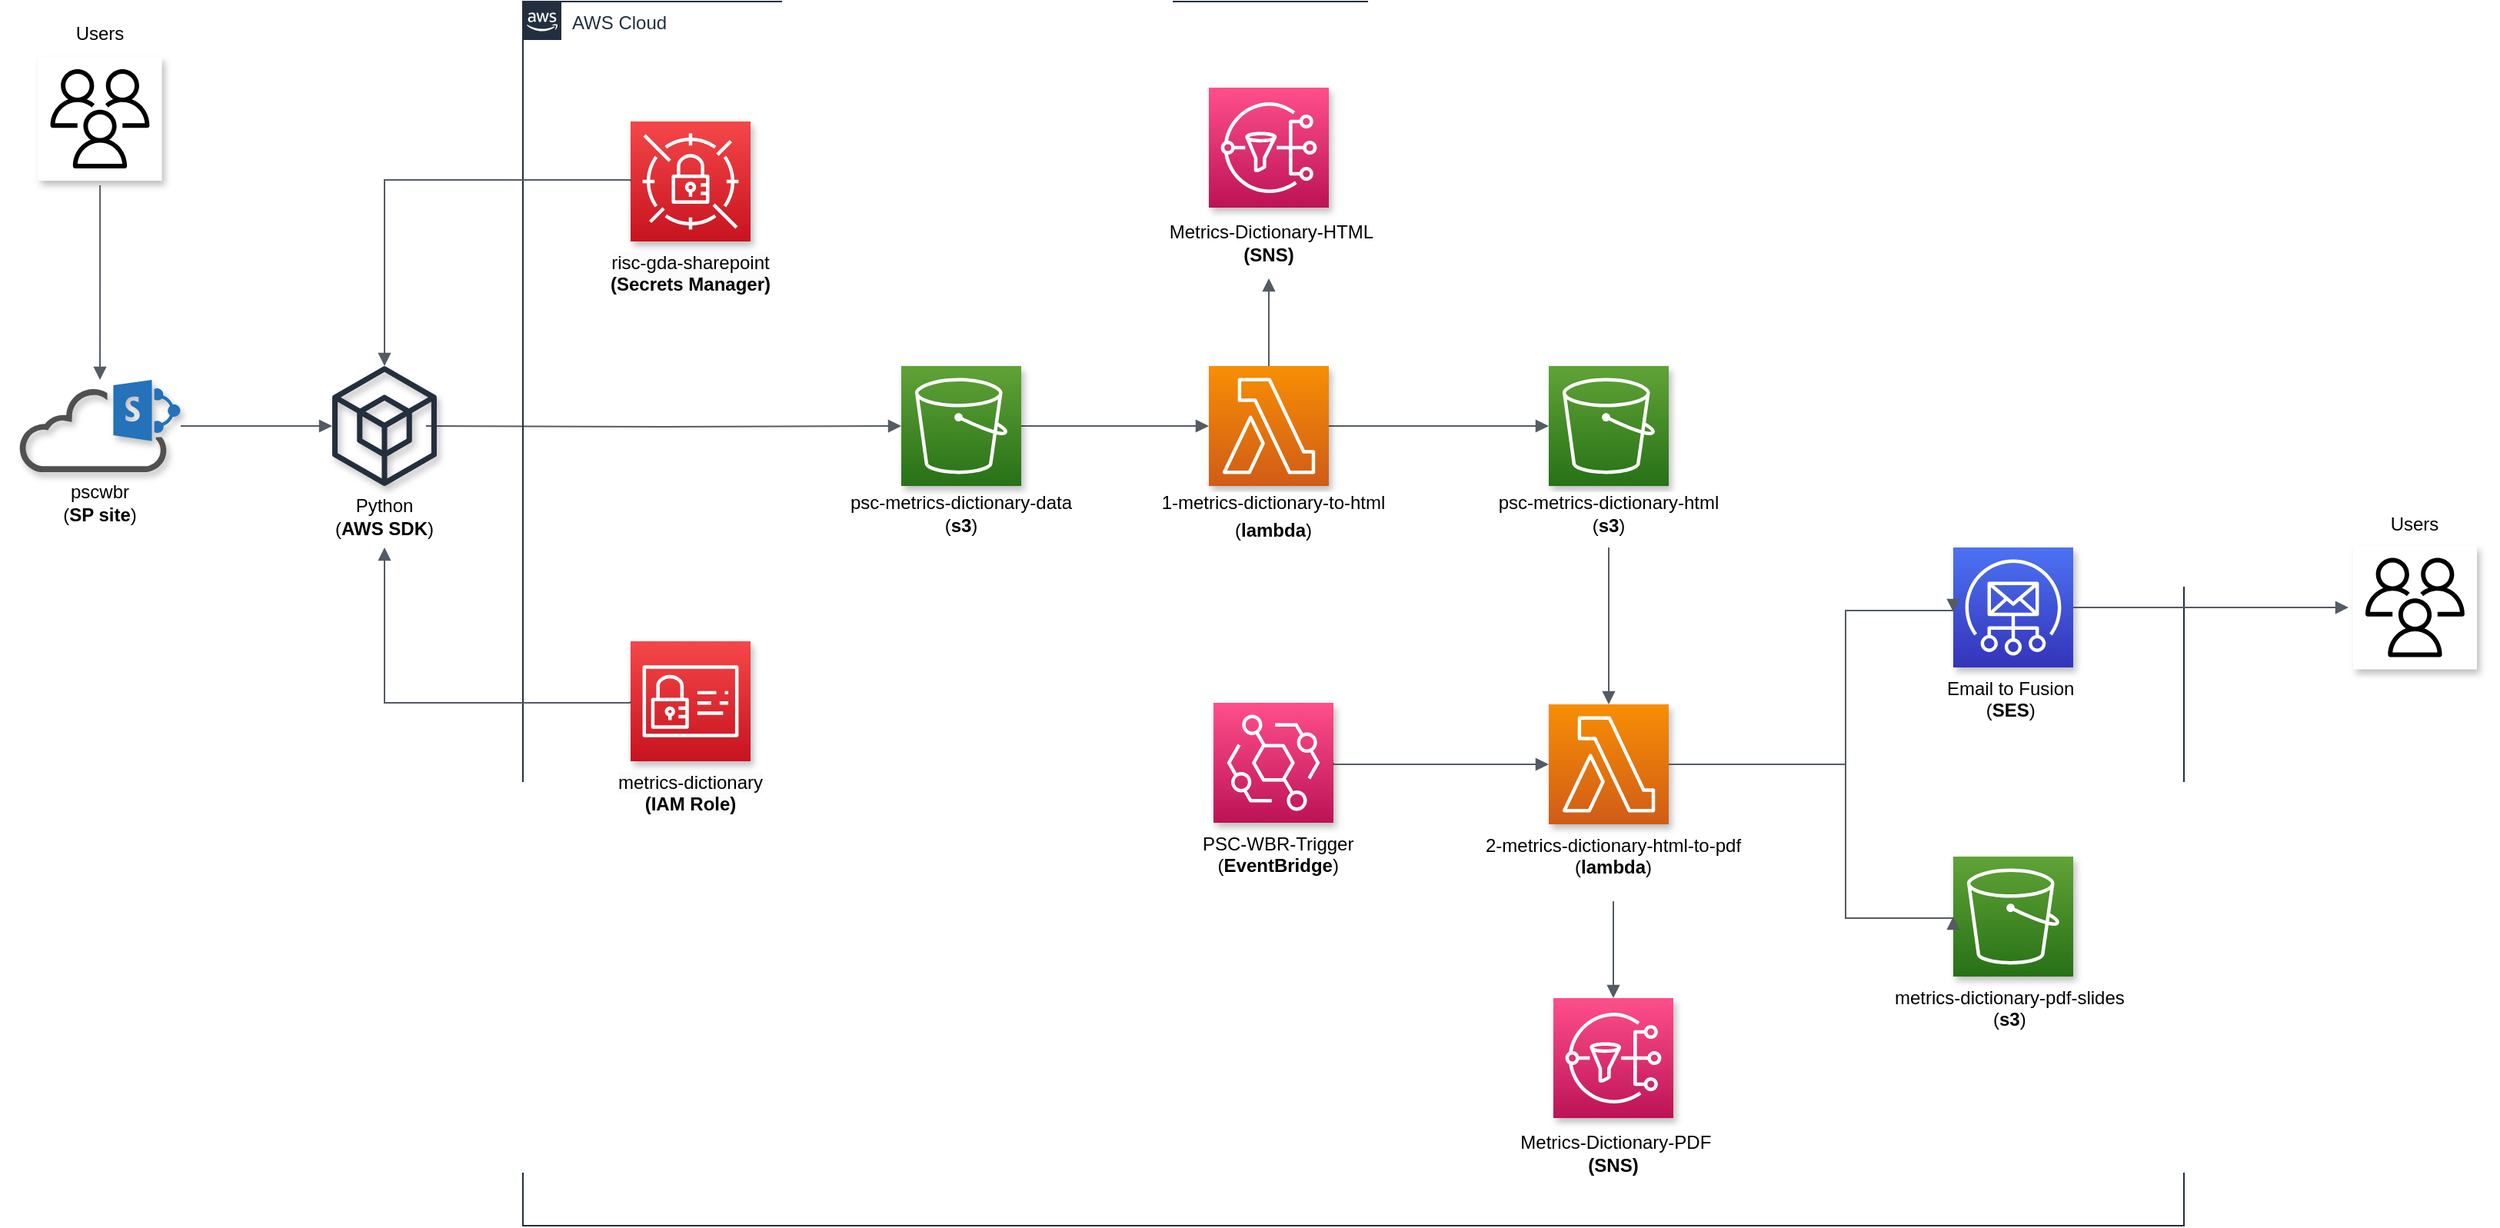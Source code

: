 <mxfile version="21.5.0" type="github">
  <diagram name="Page-1" id="EUDKRMNWUSvDidSoHSQY">
    <mxGraphModel dx="2388" dy="1106" grid="1" gridSize="10" guides="1" tooltips="1" connect="1" arrows="1" fold="1" page="1" pageScale="1" pageWidth="827" pageHeight="1169" math="0" shadow="0">
      <root>
        <mxCell id="0" />
        <mxCell id="1" parent="0" />
        <mxCell id="W2C_w1azEI2Y5IgaoJKl-1" value="" style="sketch=0;pointerEvents=1;shadow=1;dashed=0;html=1;strokeColor=none;fillColor=#505050;labelPosition=center;verticalLabelPosition=bottom;outlineConnect=0;verticalAlign=top;align=center;shape=mxgraph.office.clouds.cloud_sharepoint;" vertex="1" parent="1">
          <mxGeometry x="42.5" y="450" width="105" height="60" as="geometry" />
        </mxCell>
        <mxCell id="W2C_w1azEI2Y5IgaoJKl-2" value="" style="outlineConnect=0;verticalLabelPosition=bottom;verticalAlign=top;align=center;html=1;fontSize=12;fontStyle=0;aspect=fixed;shape=mxgraph.aws4.resourceIcon;resIcon=mxgraph.aws4.users;strokeWidth=16;perimeterSpacing=3;shadow=1;" vertex="1" parent="1">
          <mxGeometry x="54.75" y="240" width="80.5" height="80.5" as="geometry" />
        </mxCell>
        <mxCell id="W2C_w1azEI2Y5IgaoJKl-12" value="" style="edgeStyle=orthogonalEdgeStyle;html=1;endArrow=block;elbow=vertical;startArrow=none;endFill=1;strokeColor=#545B64;rounded=0;" edge="1" parent="1" source="W2C_w1azEI2Y5IgaoJKl-2" target="W2C_w1azEI2Y5IgaoJKl-1">
          <mxGeometry width="100" relative="1" as="geometry">
            <mxPoint x="353.5" y="190" as="sourcePoint" />
            <mxPoint x="357.5" y="240" as="targetPoint" />
          </mxGeometry>
        </mxCell>
        <mxCell id="W2C_w1azEI2Y5IgaoJKl-15" value="" style="edgeStyle=orthogonalEdgeStyle;html=1;endArrow=block;elbow=vertical;startArrow=none;endFill=1;strokeColor=#545B64;rounded=0;exitX=1;exitY=0.5;exitDx=0;exitDy=0;exitPerimeter=0;entryX=0;entryY=0.5;entryDx=0;entryDy=0;entryPerimeter=0;" edge="1" parent="1" source="W2C_w1azEI2Y5IgaoJKl-30" target="W2C_w1azEI2Y5IgaoJKl-8">
          <mxGeometry width="100" relative="1" as="geometry">
            <mxPoint x="895" y="476" as="sourcePoint" />
            <mxPoint x="1048" y="480.5" as="targetPoint" />
          </mxGeometry>
        </mxCell>
        <mxCell id="W2C_w1azEI2Y5IgaoJKl-26" value="Users" style="text;html=1;strokeColor=none;fillColor=none;align=center;verticalAlign=middle;whiteSpace=wrap;rounded=0;" vertex="1" parent="1">
          <mxGeometry x="65" y="210" width="60" height="30" as="geometry" />
        </mxCell>
        <mxCell id="W2C_w1azEI2Y5IgaoJKl-27" value="pscwbr&lt;br&gt;(&lt;b&gt;SP site&lt;/b&gt;)" style="text;html=1;strokeColor=none;fillColor=none;align=center;verticalAlign=middle;whiteSpace=wrap;rounded=0;" vertex="1" parent="1">
          <mxGeometry x="30" y="510" width="130" height="40" as="geometry" />
        </mxCell>
        <mxCell id="W2C_w1azEI2Y5IgaoJKl-29" value="" style="edgeStyle=orthogonalEdgeStyle;html=1;endArrow=block;elbow=vertical;startArrow=none;endFill=1;strokeColor=#545B64;rounded=0;entryX=0.5;entryY=1;entryDx=0;entryDy=0;" edge="1" parent="1" source="W2C_w1azEI2Y5IgaoJKl-30" target="W2C_w1azEI2Y5IgaoJKl-71">
          <mxGeometry width="100" relative="1" as="geometry">
            <mxPoint x="846" y="450" as="sourcePoint" />
            <mxPoint x="746" y="450" as="targetPoint" />
          </mxGeometry>
        </mxCell>
        <mxCell id="W2C_w1azEI2Y5IgaoJKl-30" value="" style="sketch=0;points=[[0,0,0],[0.25,0,0],[0.5,0,0],[0.75,0,0],[1,0,0],[0,1,0],[0.25,1,0],[0.5,1,0],[0.75,1,0],[1,1,0],[0,0.25,0],[0,0.5,0],[0,0.75,0],[1,0.25,0],[1,0.5,0],[1,0.75,0]];outlineConnect=0;fontColor=#232F3E;gradientColor=#F78E04;gradientDirection=north;fillColor=#D05C17;strokeColor=#ffffff;dashed=0;verticalLabelPosition=bottom;verticalAlign=top;align=center;html=1;fontSize=12;fontStyle=0;aspect=fixed;shape=mxgraph.aws4.resourceIcon;resIcon=mxgraph.aws4.lambda;shadow=1;" vertex="1" parent="1">
          <mxGeometry x="816" y="441" width="78" height="78" as="geometry" />
        </mxCell>
        <mxCell id="W2C_w1azEI2Y5IgaoJKl-35" value="" style="edgeStyle=orthogonalEdgeStyle;html=1;endArrow=block;elbow=vertical;startArrow=none;endFill=1;strokeColor=#545B64;rounded=0;entryX=0;entryY=0.5;entryDx=0;entryDy=0;entryPerimeter=0;" edge="1" parent="1" target="W2C_w1azEI2Y5IgaoJKl-34">
          <mxGeometry width="100" relative="1" as="geometry">
            <mxPoint x="306.864" y="480" as="sourcePoint" />
            <mxPoint x="420" y="480.5" as="targetPoint" />
          </mxGeometry>
        </mxCell>
        <mxCell id="W2C_w1azEI2Y5IgaoJKl-37" value="" style="edgeStyle=orthogonalEdgeStyle;html=1;endArrow=block;elbow=vertical;startArrow=none;endFill=1;strokeColor=#545B64;rounded=0;entryX=0;entryY=0.5;entryDx=0;entryDy=0;entryPerimeter=0;exitX=1;exitY=0.5;exitDx=0;exitDy=0;exitPerimeter=0;" edge="1" parent="1" source="W2C_w1azEI2Y5IgaoJKl-34" target="W2C_w1azEI2Y5IgaoJKl-30">
          <mxGeometry width="100" relative="1" as="geometry">
            <mxPoint x="646" y="479" as="sourcePoint" />
            <mxPoint x="801" y="478.5" as="targetPoint" />
          </mxGeometry>
        </mxCell>
        <mxCell id="W2C_w1azEI2Y5IgaoJKl-38" value="AWS Cloud" style="points=[[0,0],[0.25,0],[0.5,0],[0.75,0],[1,0],[1,0.25],[1,0.5],[1,0.75],[1,1],[0.75,1],[0.5,1],[0.25,1],[0,1],[0,0.75],[0,0.5],[0,0.25]];outlineConnect=0;gradientColor=none;html=1;whiteSpace=wrap;fontSize=12;fontStyle=0;container=1;pointerEvents=0;collapsible=0;recursiveResize=0;shape=mxgraph.aws4.group;grIcon=mxgraph.aws4.group_aws_cloud_alt;strokeColor=#232F3E;fillColor=none;verticalAlign=top;align=left;spacingLeft=30;fontColor=#232F3E;dashed=0;" vertex="1" parent="1">
          <mxGeometry x="370" y="204" width="1080" height="796" as="geometry" />
        </mxCell>
        <mxCell id="W2C_w1azEI2Y5IgaoJKl-34" value="" style="sketch=0;points=[[0,0,0],[0.25,0,0],[0.5,0,0],[0.75,0,0],[1,0,0],[0,1,0],[0.25,1,0],[0.5,1,0],[0.75,1,0],[1,1,0],[0,0.25,0],[0,0.5,0],[0,0.75,0],[1,0.25,0],[1,0.5,0],[1,0.75,0]];outlineConnect=0;fontColor=#232F3E;gradientColor=#60A337;gradientDirection=north;fillColor=#277116;strokeColor=#ffffff;dashed=0;verticalLabelPosition=bottom;verticalAlign=top;align=center;html=1;fontSize=12;fontStyle=0;aspect=fixed;shape=mxgraph.aws4.resourceIcon;resIcon=mxgraph.aws4.s3;shadow=1;" vertex="1" parent="W2C_w1azEI2Y5IgaoJKl-38">
          <mxGeometry x="246" y="237" width="78" height="78" as="geometry" />
        </mxCell>
        <mxCell id="W2C_w1azEI2Y5IgaoJKl-8" value="" style="sketch=0;points=[[0,0,0],[0.25,0,0],[0.5,0,0],[0.75,0,0],[1,0,0],[0,1,0],[0.25,1,0],[0.5,1,0],[0.75,1,0],[1,1,0],[0,0.25,0],[0,0.5,0],[0,0.75,0],[1,0.25,0],[1,0.5,0],[1,0.75,0]];outlineConnect=0;fontColor=#232F3E;gradientColor=#60A337;gradientDirection=north;fillColor=#277116;strokeColor=#ffffff;dashed=0;verticalLabelPosition=bottom;verticalAlign=top;align=center;html=1;fontSize=12;fontStyle=0;aspect=fixed;shape=mxgraph.aws4.resourceIcon;resIcon=mxgraph.aws4.s3;shadow=1;" vertex="1" parent="W2C_w1azEI2Y5IgaoJKl-38">
          <mxGeometry x="667" y="237" width="78" height="78" as="geometry" />
        </mxCell>
        <mxCell id="W2C_w1azEI2Y5IgaoJKl-53" value="psc-metrics-dictionary-data&lt;br&gt;(&lt;b&gt;s3&lt;/b&gt;)" style="text;html=1;strokeColor=none;fillColor=none;align=center;verticalAlign=middle;whiteSpace=wrap;rounded=0;" vertex="1" parent="W2C_w1azEI2Y5IgaoJKl-38">
          <mxGeometry x="203" y="315" width="164" height="35" as="geometry" />
        </mxCell>
        <mxCell id="W2C_w1azEI2Y5IgaoJKl-54" value="&lt;font style=&quot;--tw-border-spacing-x: 0; --tw-border-spacing-y: 0; --tw-translate-x: 0; --tw-translate-y: 0; --tw-rotate: 0; --tw-skew-x: 0; --tw-skew-y: 0; --tw-scale-x: 1; --tw-scale-y: 1; --tw-pan-x: ; --tw-pan-y: ; --tw-pinch-zoom: ; --tw-scroll-snap-strictness: proximity; --tw-ordinal: ; --tw-slashed-zero: ; --tw-numeric-figure: ; --tw-numeric-spacing: ; --tw-numeric-fraction: ; --tw-ring-inset: ; --tw-ring-offset-width: 0px; --tw-ring-offset-color: #fff; --tw-ring-color: rgb(59 130 246 / 0.5); --tw-ring-offset-shadow: 0 0 #0000; --tw-ring-shadow: 0 0 #0000; --tw-shadow: 0 0 #0000; --tw-shadow-colored: 0 0 #0000; --tw-blur: ; --tw-brightness: ; --tw-contrast: ; --tw-grayscale: ; --tw-hue-rotate: ; --tw-invert: ; --tw-saturate: ; --tw-sepia: ; --tw-drop-shadow: ; --tw-backdrop-blur: ; --tw-backdrop-brightness: ; --tw-backdrop-contrast: ; --tw-backdrop-grayscale: ; --tw-backdrop-hue-rotate: ; --tw-backdrop-invert: ; --tw-backdrop-opacity: ; --tw-backdrop-saturate: ; --tw-backdrop-sepia: ; background-color: rgb(255, 255, 255); text-decoration-line: none; text-align: left; font-size: 12px;&quot;&gt;psc-metrics-dictionary-html&lt;br&gt;&lt;/font&gt;(&lt;b&gt;s3&lt;/b&gt;)" style="text;html=1;strokeColor=none;fillColor=none;align=center;verticalAlign=middle;whiteSpace=wrap;rounded=0;" vertex="1" parent="W2C_w1azEI2Y5IgaoJKl-38">
          <mxGeometry x="624" y="310" width="164" height="45" as="geometry" />
        </mxCell>
        <mxCell id="W2C_w1azEI2Y5IgaoJKl-55" value="&lt;font style=&quot;font-size: 12px;&quot;&gt;&lt;font style=&quot;font-size: 12px;&quot;&gt;&lt;span style=&quot;--tw-border-spacing-x: 0; --tw-border-spacing-y: 0; --tw-translate-x: 0; --tw-translate-y: 0; --tw-rotate: 0; --tw-skew-x: 0; --tw-skew-y: 0; --tw-scale-x: 1; --tw-scale-y: 1; --tw-pan-x: ; --tw-pan-y: ; --tw-pinch-zoom: ; --tw-scroll-snap-strictness: proximity; --tw-ordinal: ; --tw-slashed-zero: ; --tw-numeric-figure: ; --tw-numeric-spacing: ; --tw-numeric-fraction: ; --tw-ring-inset: ; --tw-ring-offset-width: 0px; --tw-ring-offset-color: #fff; --tw-ring-color: rgb(59 130 246 / 0.5); --tw-ring-offset-shadow: 0 0 #0000; --tw-ring-shadow: 0 0 #0000; --tw-shadow: 0 0 #0000; --tw-shadow-colored: 0 0 #0000; --tw-blur: ; --tw-brightness: ; --tw-contrast: ; --tw-grayscale: ; --tw-hue-rotate: ; --tw-invert: ; --tw-saturate: ; --tw-sepia: ; --tw-drop-shadow: ; --tw-backdrop-blur: ; --tw-backdrop-brightness: ; --tw-backdrop-contrast: ; --tw-backdrop-grayscale: ; --tw-backdrop-hue-rotate: ; --tw-backdrop-invert: ; --tw-backdrop-opacity: ; --tw-backdrop-saturate: ; --tw-backdrop-sepia: ; background-color: rgb(255, 255, 255); cursor: pointer; font-stretch: normal; hyphens: none; list-style-type: disc; text-align: left; box-sizing: border-box; line-height: var(--font-body-m-line-height-9vkzhc, 22px); -webkit-font-smoothing: inherit; text-decoration-color: currentcolor; transition-property: color, text-decoration; transition-duration: var(--motion-duration-refresh-only-medium-smx8a1, 165ms);&quot;&gt;1-metrics-dictionary-to-html&lt;/span&gt;&lt;/font&gt;&lt;br&gt;(&lt;b&gt;lambda&lt;/b&gt;)&lt;/font&gt;" style="text;html=1;strokeColor=none;fillColor=none;align=center;verticalAlign=middle;whiteSpace=wrap;rounded=0;" vertex="1" parent="W2C_w1azEI2Y5IgaoJKl-38">
          <mxGeometry x="406" y="315" width="164" height="35" as="geometry" />
        </mxCell>
        <mxCell id="W2C_w1azEI2Y5IgaoJKl-7" value="" style="sketch=0;points=[[0,0,0],[0.25,0,0],[0.5,0,0],[0.75,0,0],[1,0,0],[0,1,0],[0.25,1,0],[0.5,1,0],[0.75,1,0],[1,1,0],[0,0.25,0],[0,0.5,0],[0,0.75,0],[1,0.25,0],[1,0.5,0],[1,0.75,0]];outlineConnect=0;fontColor=#232F3E;gradientColor=#FF4F8B;gradientDirection=north;fillColor=#BC1356;strokeColor=#ffffff;dashed=0;verticalLabelPosition=bottom;verticalAlign=top;align=center;html=1;fontSize=12;fontStyle=0;aspect=fixed;shape=mxgraph.aws4.resourceIcon;resIcon=mxgraph.aws4.sns;shadow=1;" vertex="1" parent="W2C_w1azEI2Y5IgaoJKl-38">
          <mxGeometry x="446" y="56" width="78" height="78" as="geometry" />
        </mxCell>
        <mxCell id="W2C_w1azEI2Y5IgaoJKl-71" value="&amp;nbsp;Metrics-Dictionary-HTML&lt;br&gt;&lt;b&gt;(SNS)&lt;/b&gt;" style="text;html=1;strokeColor=none;fillColor=none;align=center;verticalAlign=middle;whiteSpace=wrap;rounded=0;" vertex="1" parent="W2C_w1azEI2Y5IgaoJKl-38">
          <mxGeometry x="403" y="134" width="164" height="46" as="geometry" />
        </mxCell>
        <mxCell id="W2C_w1azEI2Y5IgaoJKl-78" value="" style="sketch=0;points=[[0,0,0],[0.25,0,0],[0.5,0,0],[0.75,0,0],[1,0,0],[0,1,0],[0.25,1,0],[0.5,1,0],[0.75,1,0],[1,1,0],[0,0.25,0],[0,0.5,0],[0,0.75,0],[1,0.25,0],[1,0.5,0],[1,0.75,0]];outlineConnect=0;fontColor=#232F3E;gradientColor=#F54749;gradientDirection=north;fillColor=#C7131F;strokeColor=#ffffff;dashed=0;verticalLabelPosition=bottom;verticalAlign=top;align=center;html=1;fontSize=12;fontStyle=0;aspect=fixed;shape=mxgraph.aws4.resourceIcon;resIcon=mxgraph.aws4.secrets_manager;shadow=1;" vertex="1" parent="W2C_w1azEI2Y5IgaoJKl-38">
          <mxGeometry x="70" y="78" width="78" height="78" as="geometry" />
        </mxCell>
        <mxCell id="W2C_w1azEI2Y5IgaoJKl-79" value="&lt;span style=&quot;--tw-border-spacing-x: 0; --tw-border-spacing-y: 0; --tw-translate-x: 0; --tw-translate-y: 0; --tw-rotate: 0; --tw-skew-x: 0; --tw-skew-y: 0; --tw-scale-x: 1; --tw-scale-y: 1; --tw-pan-x: ; --tw-pan-y: ; --tw-pinch-zoom: ; --tw-scroll-snap-strictness: proximity; --tw-ordinal: ; --tw-slashed-zero: ; --tw-numeric-figure: ; --tw-numeric-spacing: ; --tw-numeric-fraction: ; --tw-ring-inset: ; --tw-ring-offset-width: 0px; --tw-ring-offset-color: #fff; --tw-ring-color: rgb(59 130 246 / 0.5); --tw-ring-offset-shadow: 0 0 #0000; --tw-ring-shadow: 0 0 #0000; --tw-shadow: 0 0 #0000; --tw-shadow-colored: 0 0 #0000; --tw-blur: ; --tw-brightness: ; --tw-contrast: ; --tw-grayscale: ; --tw-hue-rotate: ; --tw-invert: ; --tw-saturate: ; --tw-sepia: ; --tw-drop-shadow: ; --tw-backdrop-blur: ; --tw-backdrop-brightness: ; --tw-backdrop-contrast: ; --tw-backdrop-grayscale: ; --tw-backdrop-hue-rotate: ; --tw-backdrop-invert: ; --tw-backdrop-opacity: ; --tw-backdrop-saturate: ; --tw-backdrop-sepia: ; border-color: var(--border-color); color: rgb(0, 0, 0); font-family: Helvetica; font-size: 12px; font-style: normal; font-variant-ligatures: normal; font-variant-caps: normal; letter-spacing: normal; orphans: 2; text-indent: 0px; text-transform: none; widows: 2; word-spacing: 0px; -webkit-text-stroke-width: 0px; background-color: rgb(251, 251, 251); text-decoration-thickness: initial; text-decoration-style: initial; text-decoration-color: initial;&quot;&gt;risc-gda-sharepoint&lt;br&gt;&lt;b&gt;(Secrets Manager)&lt;/b&gt;&lt;/span&gt;" style="text;whiteSpace=wrap;html=1;align=center;" vertex="1" parent="W2C_w1azEI2Y5IgaoJKl-38">
          <mxGeometry x="24" y="156" width="170" height="40" as="geometry" />
        </mxCell>
        <mxCell id="W2C_w1azEI2Y5IgaoJKl-85" value="" style="sketch=0;points=[[0,0,0],[0.25,0,0],[0.5,0,0],[0.75,0,0],[1,0,0],[0,1,0],[0.25,1,0],[0.5,1,0],[0.75,1,0],[1,1,0],[0,0.25,0],[0,0.5,0],[0,0.75,0],[1,0.25,0],[1,0.5,0],[1,0.75,0]];outlineConnect=0;fontColor=#232F3E;gradientColor=#F54749;gradientDirection=north;fillColor=#C7131F;strokeColor=#ffffff;dashed=0;verticalLabelPosition=bottom;verticalAlign=top;align=center;html=1;fontSize=12;fontStyle=0;aspect=fixed;shape=mxgraph.aws4.resourceIcon;resIcon=mxgraph.aws4.identity_and_access_management;shadow=1;" vertex="1" parent="W2C_w1azEI2Y5IgaoJKl-38">
          <mxGeometry x="70" y="416" width="78" height="78" as="geometry" />
        </mxCell>
        <mxCell id="W2C_w1azEI2Y5IgaoJKl-87" value="&lt;span style=&quot;--tw-border-spacing-x: 0; --tw-border-spacing-y: 0; --tw-translate-x: 0; --tw-translate-y: 0; --tw-rotate: 0; --tw-skew-x: 0; --tw-skew-y: 0; --tw-scale-x: 1; --tw-scale-y: 1; --tw-pan-x: ; --tw-pan-y: ; --tw-pinch-zoom: ; --tw-scroll-snap-strictness: proximity; --tw-ordinal: ; --tw-slashed-zero: ; --tw-numeric-figure: ; --tw-numeric-spacing: ; --tw-numeric-fraction: ; --tw-ring-inset: ; --tw-ring-offset-width: 0px; --tw-ring-offset-color: #fff; --tw-ring-color: rgb(59 130 246 / 0.5); --tw-ring-offset-shadow: 0 0 #0000; --tw-ring-shadow: 0 0 #0000; --tw-shadow: 0 0 #0000; --tw-shadow-colored: 0 0 #0000; --tw-blur: ; --tw-brightness: ; --tw-contrast: ; --tw-grayscale: ; --tw-hue-rotate: ; --tw-invert: ; --tw-saturate: ; --tw-sepia: ; --tw-drop-shadow: ; --tw-backdrop-blur: ; --tw-backdrop-brightness: ; --tw-backdrop-contrast: ; --tw-backdrop-grayscale: ; --tw-backdrop-hue-rotate: ; --tw-backdrop-invert: ; --tw-backdrop-opacity: ; --tw-backdrop-saturate: ; --tw-backdrop-sepia: ; border-color: var(--border-color); color: rgb(0, 0, 0); font-family: Helvetica; font-size: 12px; font-style: normal; font-variant-ligatures: normal; font-variant-caps: normal; letter-spacing: normal; orphans: 2; text-indent: 0px; text-transform: none; widows: 2; word-spacing: 0px; -webkit-text-stroke-width: 0px; background-color: rgb(251, 251, 251); text-decoration-thickness: initial; text-decoration-style: initial; text-decoration-color: initial;&quot;&gt;metrics-dictionary&lt;br&gt;&lt;b&gt;(IAM Role)&lt;/b&gt;&lt;/span&gt;" style="text;whiteSpace=wrap;html=1;align=center;" vertex="1" parent="W2C_w1azEI2Y5IgaoJKl-38">
          <mxGeometry x="24" y="494" width="170" height="40" as="geometry" />
        </mxCell>
        <mxCell id="W2C_w1azEI2Y5IgaoJKl-10" value="" style="sketch=0;points=[[0,0,0],[0.25,0,0],[0.5,0,0],[0.75,0,0],[1,0,0],[0,1,0],[0.25,1,0],[0.5,1,0],[0.75,1,0],[1,1,0],[0,0.25,0],[0,0.5,0],[0,0.75,0],[1,0.25,0],[1,0.5,0],[1,0.75,0]];outlineConnect=0;fontColor=#232F3E;gradientColor=#F78E04;gradientDirection=north;fillColor=#D05C17;strokeColor=#ffffff;dashed=0;verticalLabelPosition=bottom;verticalAlign=top;align=center;html=1;fontSize=12;fontStyle=0;aspect=fixed;shape=mxgraph.aws4.resourceIcon;resIcon=mxgraph.aws4.lambda;shadow=1;" vertex="1" parent="W2C_w1azEI2Y5IgaoJKl-38">
          <mxGeometry x="667" y="457" width="78" height="78" as="geometry" />
        </mxCell>
        <mxCell id="W2C_w1azEI2Y5IgaoJKl-11" value="" style="sketch=0;points=[[0,0,0],[0.25,0,0],[0.5,0,0],[0.75,0,0],[1,0,0],[0,1,0],[0.25,1,0],[0.5,1,0],[0.75,1,0],[1,1,0],[0,0.25,0],[0,0.5,0],[0,0.75,0],[1,0.25,0],[1,0.5,0],[1,0.75,0]];outlineConnect=0;fontColor=#232F3E;gradientColor=#4D72F3;gradientDirection=north;fillColor=#3334B9;strokeColor=#ffffff;dashed=0;verticalLabelPosition=bottom;verticalAlign=top;align=center;html=1;fontSize=12;fontStyle=0;aspect=fixed;shape=mxgraph.aws4.resourceIcon;resIcon=mxgraph.aws4.simple_email_service;shadow=1;" vertex="1" parent="W2C_w1azEI2Y5IgaoJKl-38">
          <mxGeometry x="930" y="355" width="78" height="78" as="geometry" />
        </mxCell>
        <mxCell id="W2C_w1azEI2Y5IgaoJKl-19" value="" style="sketch=0;points=[[0,0,0],[0.25,0,0],[0.5,0,0],[0.75,0,0],[1,0,0],[0,1,0],[0.25,1,0],[0.5,1,0],[0.75,1,0],[1,1,0],[0,0.25,0],[0,0.5,0],[0,0.75,0],[1,0.25,0],[1,0.5,0],[1,0.75,0]];outlineConnect=0;fontColor=#232F3E;gradientColor=#FF4F8B;gradientDirection=north;fillColor=#BC1356;strokeColor=#ffffff;dashed=0;verticalLabelPosition=bottom;verticalAlign=top;align=center;html=1;fontSize=12;fontStyle=0;aspect=fixed;shape=mxgraph.aws4.resourceIcon;resIcon=mxgraph.aws4.sns;shadow=1;" vertex="1" parent="W2C_w1azEI2Y5IgaoJKl-38">
          <mxGeometry x="670" y="648" width="78" height="78" as="geometry" />
        </mxCell>
        <mxCell id="W2C_w1azEI2Y5IgaoJKl-50" value="" style="sketch=0;points=[[0,0,0],[0.25,0,0],[0.5,0,0],[0.75,0,0],[1,0,0],[0,1,0],[0.25,1,0],[0.5,1,0],[0.75,1,0],[1,1,0],[0,0.25,0],[0,0.5,0],[0,0.75,0],[1,0.25,0],[1,0.5,0],[1,0.75,0]];outlineConnect=0;fontColor=#232F3E;gradientColor=#60A337;gradientDirection=north;fillColor=#277116;strokeColor=#ffffff;dashed=0;verticalLabelPosition=bottom;verticalAlign=top;align=center;html=1;fontSize=12;fontStyle=0;aspect=fixed;shape=mxgraph.aws4.resourceIcon;resIcon=mxgraph.aws4.s3;shadow=1;" vertex="1" parent="W2C_w1azEI2Y5IgaoJKl-38">
          <mxGeometry x="930" y="556" width="78" height="78" as="geometry" />
        </mxCell>
        <mxCell id="W2C_w1azEI2Y5IgaoJKl-51" value="" style="edgeStyle=orthogonalEdgeStyle;html=1;endArrow=block;elbow=vertical;startArrow=none;endFill=1;strokeColor=#545B64;rounded=0;entryX=0;entryY=0.5;entryDx=0;entryDy=0;entryPerimeter=0;exitX=1;exitY=0.5;exitDx=0;exitDy=0;exitPerimeter=0;" edge="1" parent="W2C_w1azEI2Y5IgaoJKl-38" source="W2C_w1azEI2Y5IgaoJKl-10" target="W2C_w1azEI2Y5IgaoJKl-50">
          <mxGeometry width="100" relative="1" as="geometry">
            <mxPoint x="862" y="556" as="sourcePoint" />
            <mxPoint x="1291" y="395" as="targetPoint" />
            <Array as="points">
              <mxPoint x="860" y="496" />
              <mxPoint x="860" y="596" />
            </Array>
          </mxGeometry>
        </mxCell>
        <mxCell id="W2C_w1azEI2Y5IgaoJKl-72" value="2-metrics-dictionary-html-to-pdf&lt;br&gt;&lt;div style=&quot;text-align: center;&quot;&gt;&lt;span style=&quot;background-color: initial;&quot;&gt;(&lt;/span&gt;&lt;b style=&quot;background-color: initial; --tw-border-spacing-x: 0; --tw-border-spacing-y: 0; --tw-translate-x: 0; --tw-translate-y: 0; --tw-rotate: 0; --tw-skew-x: 0; --tw-skew-y: 0; --tw-scale-x: 1; --tw-scale-y: 1; --tw-pan-x: ; --tw-pan-y: ; --tw-pinch-zoom: ; --tw-scroll-snap-strictness: proximity; --tw-ordinal: ; --tw-slashed-zero: ; --tw-numeric-figure: ; --tw-numeric-spacing: ; --tw-numeric-fraction: ; --tw-ring-inset: ; --tw-ring-offset-width: 0px; --tw-ring-offset-color: #fff; --tw-ring-color: rgb(59 130 246 / 0.5); --tw-ring-offset-shadow: 0 0 #0000; --tw-ring-shadow: 0 0 #0000; --tw-shadow: 0 0 #0000; --tw-shadow-colored: 0 0 #0000; --tw-blur: ; --tw-brightness: ; --tw-contrast: ; --tw-grayscale: ; --tw-hue-rotate: ; --tw-invert: ; --tw-saturate: ; --tw-sepia: ; --tw-drop-shadow: ; --tw-backdrop-blur: ; --tw-backdrop-brightness: ; --tw-backdrop-contrast: ; --tw-backdrop-grayscale: ; --tw-backdrop-hue-rotate: ; --tw-backdrop-invert: ; --tw-backdrop-opacity: ; --tw-backdrop-saturate: ; --tw-backdrop-sepia: ; border-color: var(--border-color);&quot;&gt;lambda&lt;/b&gt;&lt;span style=&quot;background-color: initial;&quot;&gt;)&lt;/span&gt;&lt;/div&gt;" style="text;whiteSpace=wrap;html=1;" vertex="1" parent="W2C_w1azEI2Y5IgaoJKl-38">
          <mxGeometry x="624" y="535" width="170" height="50" as="geometry" />
        </mxCell>
        <mxCell id="W2C_w1azEI2Y5IgaoJKl-73" value="&lt;div style=&quot;text-align: center;&quot;&gt;&lt;span style=&quot;background-color: rgb(255, 255, 255);&quot;&gt;metrics-dictionary-pdf-slides&lt;br&gt;(&lt;b&gt;s3&lt;/b&gt;)&lt;/span&gt;&lt;/div&gt;&lt;font size=&quot;1&quot;&gt;&lt;span style=&quot;--tw-border-spacing-x: 0; --tw-border-spacing-y: 0; --tw-translate-x: 0; --tw-translate-y: 0; --tw-rotate: 0; --tw-skew-x: 0; --tw-skew-y: 0; --tw-scale-x: 1; --tw-scale-y: 1; --tw-pan-x: ; --tw-pan-y: ; --tw-pinch-zoom: ; --tw-scroll-snap-strictness: proximity; --tw-ordinal: ; --tw-slashed-zero: ; --tw-numeric-figure: ; --tw-numeric-spacing: ; --tw-numeric-fraction: ; --tw-ring-inset: ; --tw-ring-offset-width: 0px; --tw-ring-offset-color: #fff; --tw-ring-color: rgb(59 130 246 / 0.5); --tw-ring-offset-shadow: 0 0 #0000; --tw-ring-shadow: 0 0 #0000; --tw-shadow: 0 0 #0000; --tw-shadow-colored: 0 0 #0000; --tw-blur: ; --tw-brightness: ; --tw-contrast: ; --tw-grayscale: ; --tw-hue-rotate: ; --tw-invert: ; --tw-saturate: ; --tw-sepia: ; --tw-drop-shadow: ; --tw-backdrop-blur: ; --tw-backdrop-brightness: ; --tw-backdrop-contrast: ; --tw-backdrop-grayscale: ; --tw-backdrop-hue-rotate: ; --tw-backdrop-invert: ; --tw-backdrop-opacity: ; --tw-backdrop-saturate: ; --tw-backdrop-sepia: ; background-color: rgb(255, 255, 255); text-decoration-thickness: initial; text-decoration-style: initial; text-decoration-color: initial;&quot;&gt;&lt;span style=&quot;font-size: 12px;&quot;&gt;&lt;br&gt;&lt;/span&gt;&lt;/span&gt;&lt;/font&gt;" style="text;whiteSpace=wrap;html=1;" vertex="1" parent="W2C_w1azEI2Y5IgaoJKl-38">
          <mxGeometry x="890" y="634" width="160" height="40" as="geometry" />
        </mxCell>
        <mxCell id="W2C_w1azEI2Y5IgaoJKl-74" value="&lt;div style=&quot;text-align: center;&quot;&gt;&lt;span style=&quot;background-color: rgb(255, 255, 255);&quot;&gt;Email to Fusion&lt;br&gt;(&lt;b&gt;SES&lt;/b&gt;)&lt;/span&gt;&lt;/div&gt;&lt;font size=&quot;1&quot;&gt;&lt;span style=&quot;--tw-border-spacing-x: 0; --tw-border-spacing-y: 0; --tw-translate-x: 0; --tw-translate-y: 0; --tw-rotate: 0; --tw-skew-x: 0; --tw-skew-y: 0; --tw-scale-x: 1; --tw-scale-y: 1; --tw-pan-x: ; --tw-pan-y: ; --tw-pinch-zoom: ; --tw-scroll-snap-strictness: proximity; --tw-ordinal: ; --tw-slashed-zero: ; --tw-numeric-figure: ; --tw-numeric-spacing: ; --tw-numeric-fraction: ; --tw-ring-inset: ; --tw-ring-offset-width: 0px; --tw-ring-offset-color: #fff; --tw-ring-color: rgb(59 130 246 / 0.5); --tw-ring-offset-shadow: 0 0 #0000; --tw-ring-shadow: 0 0 #0000; --tw-shadow: 0 0 #0000; --tw-shadow-colored: 0 0 #0000; --tw-blur: ; --tw-brightness: ; --tw-contrast: ; --tw-grayscale: ; --tw-hue-rotate: ; --tw-invert: ; --tw-saturate: ; --tw-sepia: ; --tw-drop-shadow: ; --tw-backdrop-blur: ; --tw-backdrop-brightness: ; --tw-backdrop-contrast: ; --tw-backdrop-grayscale: ; --tw-backdrop-hue-rotate: ; --tw-backdrop-invert: ; --tw-backdrop-opacity: ; --tw-backdrop-saturate: ; --tw-backdrop-sepia: ; background-color: rgb(255, 255, 255); text-decoration-thickness: initial; text-decoration-style: initial; text-decoration-color: initial;&quot;&gt;&lt;span style=&quot;font-size: 12px;&quot;&gt;&lt;br&gt;&lt;/span&gt;&lt;/span&gt;&lt;/font&gt;" style="text;whiteSpace=wrap;html=1;" vertex="1" parent="W2C_w1azEI2Y5IgaoJKl-38">
          <mxGeometry x="924" y="433" width="90" height="40" as="geometry" />
        </mxCell>
        <mxCell id="W2C_w1azEI2Y5IgaoJKl-75" value="&amp;nbsp;Metrics-Dictionary-PDF&lt;br&gt;&lt;b&gt;(SNS)&lt;/b&gt;" style="text;html=1;strokeColor=none;fillColor=none;align=center;verticalAlign=middle;whiteSpace=wrap;rounded=0;" vertex="1" parent="W2C_w1azEI2Y5IgaoJKl-38">
          <mxGeometry x="627" y="726" width="164" height="46" as="geometry" />
        </mxCell>
        <mxCell id="W2C_w1azEI2Y5IgaoJKl-76" value="" style="sketch=0;points=[[0,0,0],[0.25,0,0],[0.5,0,0],[0.75,0,0],[1,0,0],[0,1,0],[0.25,1,0],[0.5,1,0],[0.75,1,0],[1,1,0],[0,0.25,0],[0,0.5,0],[0,0.75,0],[1,0.25,0],[1,0.5,0],[1,0.75,0]];outlineConnect=0;fontColor=#232F3E;gradientColor=#FF4F8B;gradientDirection=north;fillColor=#BC1356;strokeColor=#ffffff;dashed=0;verticalLabelPosition=bottom;verticalAlign=top;align=center;html=1;fontSize=12;fontStyle=0;aspect=fixed;shape=mxgraph.aws4.resourceIcon;resIcon=mxgraph.aws4.eventbridge;shadow=1;" vertex="1" parent="W2C_w1azEI2Y5IgaoJKl-38">
          <mxGeometry x="449" y="456" width="78" height="78" as="geometry" />
        </mxCell>
        <mxCell id="W2C_w1azEI2Y5IgaoJKl-77" value="" style="edgeStyle=orthogonalEdgeStyle;html=1;endArrow=block;elbow=vertical;startArrow=none;endFill=1;strokeColor=#545B64;rounded=0;exitX=1;exitY=0.5;exitDx=0;exitDy=0;exitPerimeter=0;entryX=0;entryY=0.5;entryDx=0;entryDy=0;entryPerimeter=0;" edge="1" parent="W2C_w1azEI2Y5IgaoJKl-38" source="W2C_w1azEI2Y5IgaoJKl-76" target="W2C_w1azEI2Y5IgaoJKl-10">
          <mxGeometry width="100" relative="1" as="geometry">
            <mxPoint x="708" y="566" as="sourcePoint" />
            <mxPoint x="851" y="566" as="targetPoint" />
            <Array as="points">
              <mxPoint x="527" y="496" />
              <mxPoint x="650" y="496" />
            </Array>
          </mxGeometry>
        </mxCell>
        <mxCell id="W2C_w1azEI2Y5IgaoJKl-91" value="" style="edgeStyle=orthogonalEdgeStyle;html=1;endArrow=none;elbow=vertical;startArrow=block;startFill=1;strokeColor=#545B64;rounded=0;exitX=0.5;exitY=0;exitDx=0;exitDy=0;exitPerimeter=0;" edge="1" parent="W2C_w1azEI2Y5IgaoJKl-38" source="W2C_w1azEI2Y5IgaoJKl-19" target="W2C_w1azEI2Y5IgaoJKl-72">
          <mxGeometry width="100" relative="1" as="geometry">
            <mxPoint x="740" y="646" as="sourcePoint" />
            <mxPoint x="840" y="646" as="targetPoint" />
          </mxGeometry>
        </mxCell>
        <mxCell id="W2C_w1azEI2Y5IgaoJKl-92" value="" style="edgeStyle=orthogonalEdgeStyle;html=1;endArrow=block;elbow=vertical;startArrow=none;endFill=1;strokeColor=#545B64;rounded=0;entryX=0;entryY=0.5;entryDx=0;entryDy=0;entryPerimeter=0;exitX=1;exitY=0.5;exitDx=0;exitDy=0;exitPerimeter=0;" edge="1" parent="W2C_w1azEI2Y5IgaoJKl-38">
          <mxGeometry width="100" relative="1" as="geometry">
            <mxPoint x="748" y="495.95" as="sourcePoint" />
            <mxPoint x="930" y="396.95" as="targetPoint" />
            <Array as="points">
              <mxPoint x="860" y="495.95" />
              <mxPoint x="860" y="395.95" />
            </Array>
          </mxGeometry>
        </mxCell>
        <mxCell id="W2C_w1azEI2Y5IgaoJKl-93" value="" style="edgeStyle=orthogonalEdgeStyle;html=1;endArrow=none;elbow=vertical;startArrow=block;startFill=1;strokeColor=#545B64;rounded=0;entryX=0.5;entryY=1;entryDx=0;entryDy=0;exitX=0.5;exitY=0;exitDx=0;exitDy=0;exitPerimeter=0;" edge="1" parent="W2C_w1azEI2Y5IgaoJKl-38" source="W2C_w1azEI2Y5IgaoJKl-10" target="W2C_w1azEI2Y5IgaoJKl-54">
          <mxGeometry width="100" relative="1" as="geometry">
            <mxPoint x="740" y="466" as="sourcePoint" />
            <mxPoint x="840" y="466" as="targetPoint" />
          </mxGeometry>
        </mxCell>
        <mxCell id="W2C_w1azEI2Y5IgaoJKl-94" value="&lt;div style=&quot;text-align: center;&quot;&gt;&lt;span style=&quot;background-color: initial;&quot;&gt;PSC-WBR-Trigger&lt;/span&gt;&lt;/div&gt;&lt;span style=&quot;background-color: initial;&quot;&gt;&lt;div style=&quot;text-align: center;&quot;&gt;&lt;span style=&quot;background-color: initial;&quot;&gt;(&lt;/span&gt;&lt;b style=&quot;background-color: initial; --tw-border-spacing-x: 0; --tw-border-spacing-y: 0; --tw-translate-x: 0; --tw-translate-y: 0; --tw-rotate: 0; --tw-skew-x: 0; --tw-skew-y: 0; --tw-scale-x: 1; --tw-scale-y: 1; --tw-pan-x: ; --tw-pan-y: ; --tw-pinch-zoom: ; --tw-scroll-snap-strictness: proximity; --tw-ordinal: ; --tw-slashed-zero: ; --tw-numeric-figure: ; --tw-numeric-spacing: ; --tw-numeric-fraction: ; --tw-ring-inset: ; --tw-ring-offset-width: 0px; --tw-ring-offset-color: #fff; --tw-ring-color: rgb(59 130 246 / 0.5); --tw-ring-offset-shadow: 0 0 #0000; --tw-ring-shadow: 0 0 #0000; --tw-shadow: 0 0 #0000; --tw-shadow-colored: 0 0 #0000; --tw-blur: ; --tw-brightness: ; --tw-contrast: ; --tw-grayscale: ; --tw-hue-rotate: ; --tw-invert: ; --tw-saturate: ; --tw-sepia: ; --tw-drop-shadow: ; --tw-backdrop-blur: ; --tw-backdrop-brightness: ; --tw-backdrop-contrast: ; --tw-backdrop-grayscale: ; --tw-backdrop-hue-rotate: ; --tw-backdrop-invert: ; --tw-backdrop-opacity: ; --tw-backdrop-saturate: ; --tw-backdrop-sepia: ; border-color: var(--border-color);&quot;&gt;EventBridge&lt;/b&gt;&lt;span style=&quot;background-color: initial;&quot;&gt;)&lt;/span&gt;&lt;/div&gt;&lt;/span&gt;" style="text;whiteSpace=wrap;html=1;" vertex="1" parent="W2C_w1azEI2Y5IgaoJKl-38">
          <mxGeometry x="440" y="534" width="114" height="50" as="geometry" />
        </mxCell>
        <mxCell id="W2C_w1azEI2Y5IgaoJKl-81" value="" style="edgeStyle=orthogonalEdgeStyle;html=1;endArrow=block;elbow=vertical;startArrow=none;endFill=1;strokeColor=#545B64;rounded=0;" edge="1" parent="1" source="W2C_w1azEI2Y5IgaoJKl-1" target="W2C_w1azEI2Y5IgaoJKl-83">
          <mxGeometry width="100" relative="1" as="geometry">
            <mxPoint x="148" y="480" as="sourcePoint" />
            <mxPoint x="230" y="480" as="targetPoint" />
          </mxGeometry>
        </mxCell>
        <mxCell id="W2C_w1azEI2Y5IgaoJKl-82" value="" style="edgeStyle=orthogonalEdgeStyle;html=1;endArrow=none;elbow=vertical;startArrow=block;startFill=1;strokeColor=#545B64;rounded=0;entryX=0;entryY=0.5;entryDx=0;entryDy=0;entryPerimeter=0;" edge="1" parent="1" source="W2C_w1azEI2Y5IgaoJKl-83" target="W2C_w1azEI2Y5IgaoJKl-78">
          <mxGeometry width="100" relative="1" as="geometry">
            <mxPoint x="280" y="420" as="sourcePoint" />
            <mxPoint x="328.5" y="380" as="targetPoint" />
            <Array as="points">
              <mxPoint x="280" y="320" />
            </Array>
          </mxGeometry>
        </mxCell>
        <mxCell id="W2C_w1azEI2Y5IgaoJKl-83" value="" style="sketch=0;outlineConnect=0;fontColor=#232F3E;gradientColor=none;fillColor=#232F3D;strokeColor=none;dashed=0;verticalLabelPosition=bottom;verticalAlign=top;align=center;html=1;fontSize=12;fontStyle=0;aspect=fixed;pointerEvents=1;shape=mxgraph.aws4.external_sdk;shadow=1;" vertex="1" parent="1">
          <mxGeometry x="246" y="441" width="68" height="78" as="geometry" />
        </mxCell>
        <mxCell id="W2C_w1azEI2Y5IgaoJKl-84" value="Python&lt;br&gt;(&lt;b&gt;AWS SDK&lt;/b&gt;)" style="text;html=1;strokeColor=none;fillColor=none;align=center;verticalAlign=middle;whiteSpace=wrap;rounded=0;" vertex="1" parent="1">
          <mxGeometry x="215" y="519" width="130" height="40" as="geometry" />
        </mxCell>
        <mxCell id="W2C_w1azEI2Y5IgaoJKl-86" value="" style="edgeStyle=orthogonalEdgeStyle;html=1;endArrow=none;elbow=vertical;startArrow=block;startFill=1;strokeColor=#545B64;rounded=0;entryX=0;entryY=0.5;entryDx=0;entryDy=0;entryPerimeter=0;exitX=0.5;exitY=1;exitDx=0;exitDy=0;" edge="1" parent="1" source="W2C_w1azEI2Y5IgaoJKl-84" target="W2C_w1azEI2Y5IgaoJKl-85">
          <mxGeometry width="100" relative="1" as="geometry">
            <mxPoint x="154" y="782" as="sourcePoint" />
            <mxPoint x="314" y="640" as="targetPoint" />
            <Array as="points">
              <mxPoint x="280" y="660" />
            </Array>
          </mxGeometry>
        </mxCell>
        <mxCell id="W2C_w1azEI2Y5IgaoJKl-40" value="" style="outlineConnect=0;verticalLabelPosition=bottom;verticalAlign=top;align=center;html=1;fontSize=12;fontStyle=0;aspect=fixed;shape=mxgraph.aws4.resourceIcon;resIcon=mxgraph.aws4.users;strokeWidth=16;perimeterSpacing=3;shadow=1;" vertex="1" parent="1">
          <mxGeometry x="1560" y="557.75" width="80.5" height="80.5" as="geometry" />
        </mxCell>
        <mxCell id="W2C_w1azEI2Y5IgaoJKl-41" value="Users" style="text;html=1;strokeColor=none;fillColor=none;align=center;verticalAlign=middle;whiteSpace=wrap;rounded=0;" vertex="1" parent="1">
          <mxGeometry x="1570.25" y="529" width="60" height="30" as="geometry" />
        </mxCell>
        <mxCell id="W2C_w1azEI2Y5IgaoJKl-52" value="" style="edgeStyle=orthogonalEdgeStyle;html=1;endArrow=block;elbow=vertical;startArrow=none;endFill=1;strokeColor=#545B64;rounded=0;exitX=1;exitY=0.5;exitDx=0;exitDy=0;exitPerimeter=0;" edge="1" parent="1" source="W2C_w1azEI2Y5IgaoJKl-11" target="W2C_w1azEI2Y5IgaoJKl-40">
          <mxGeometry width="100" relative="1" as="geometry">
            <mxPoint x="1396" y="606.25" as="sourcePoint" />
            <mxPoint x="1520" y="598" as="targetPoint" />
            <Array as="points" />
          </mxGeometry>
        </mxCell>
      </root>
    </mxGraphModel>
  </diagram>
</mxfile>
